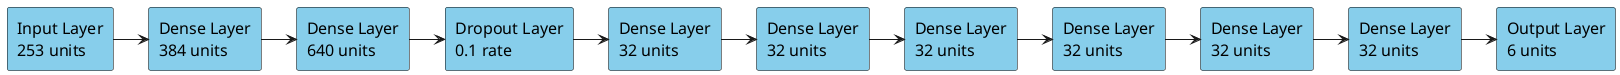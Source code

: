 @startuml
skinparam rectangle {
    BackgroundColor SkyBlue
    BorderColor Black
    FontSize 16
}

rectangle "Input Layer\n253 units" as Input
rectangle "Dense Layer\n384 units" as L1
rectangle "Dense Layer\n640 units" as L2
rectangle "Dropout Layer\n0.1 rate" as D1
rectangle "Dense Layer\n32 units" as L3
rectangle "Dense Layer\n32 units" as L4
rectangle "Dense Layer\n32 units" as L5
rectangle "Dense Layer\n32 units" as L6
rectangle "Dense Layer\n32 units" as L7
rectangle "Dense Layer\n32 units" as L8
rectangle "Output Layer\n6 units" as Output

Input -right-> L1
L1 -right-> L2
L2 -right-> D1
D1 -right-> L3
L3 -right-> L4
L4 -right-> L5
L5 -right-> L6
L6 -right-> L7
L7 -right-> L8
L8 -right-> Output
@enduml
